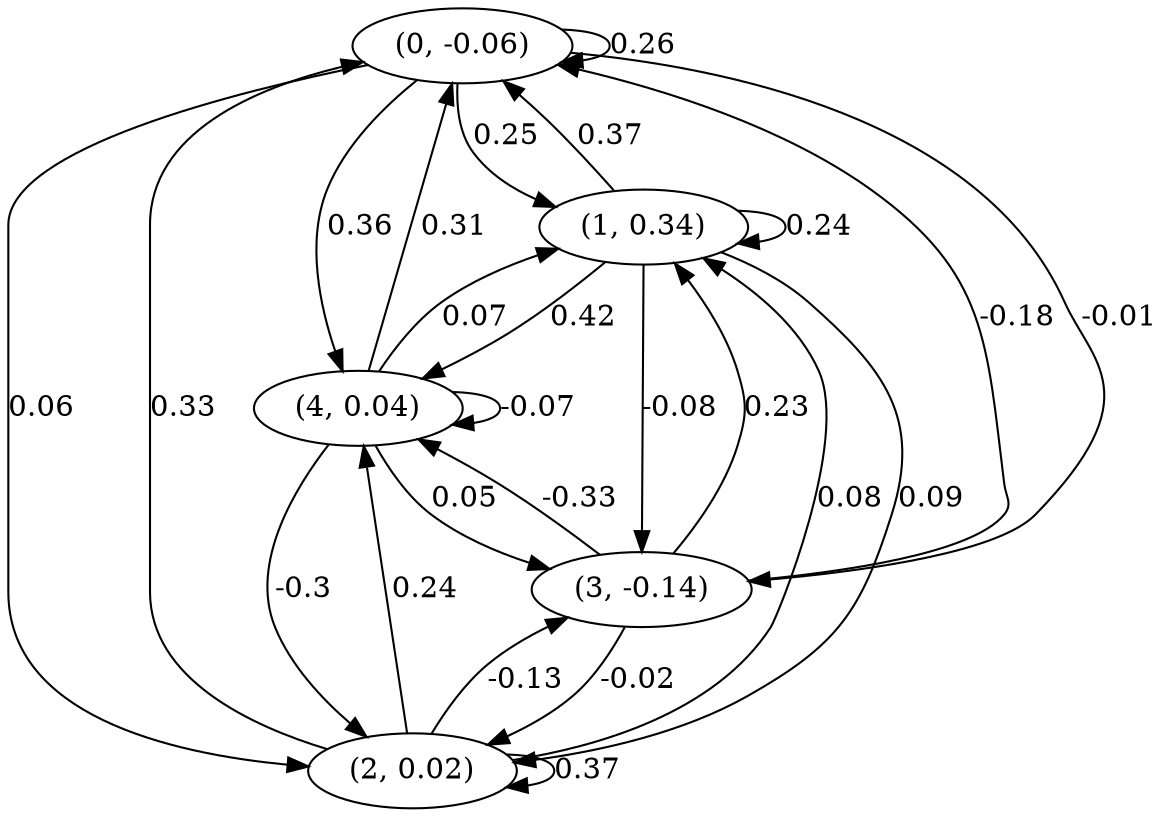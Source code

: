 digraph {
    0 [ label = "(0, -0.06)" ]
    1 [ label = "(1, 0.34)" ]
    2 [ label = "(2, 0.02)" ]
    3 [ label = "(3, -0.14)" ]
    4 [ label = "(4, 0.04)" ]
    0 -> 0 [ label = "0.26" ]
    1 -> 1 [ label = "0.24" ]
    2 -> 2 [ label = "0.37" ]
    4 -> 4 [ label = "-0.07" ]
    1 -> 0 [ label = "0.37" ]
    2 -> 0 [ label = "0.33" ]
    3 -> 0 [ label = "-0.18" ]
    4 -> 0 [ label = "0.31" ]
    0 -> 1 [ label = "0.25" ]
    2 -> 1 [ label = "0.08" ]
    3 -> 1 [ label = "0.23" ]
    4 -> 1 [ label = "0.07" ]
    0 -> 2 [ label = "0.06" ]
    1 -> 2 [ label = "0.09" ]
    3 -> 2 [ label = "-0.02" ]
    4 -> 2 [ label = "-0.3" ]
    0 -> 3 [ label = "-0.01" ]
    1 -> 3 [ label = "-0.08" ]
    2 -> 3 [ label = "-0.13" ]
    4 -> 3 [ label = "0.05" ]
    0 -> 4 [ label = "0.36" ]
    1 -> 4 [ label = "0.42" ]
    2 -> 4 [ label = "0.24" ]
    3 -> 4 [ label = "-0.33" ]
}

